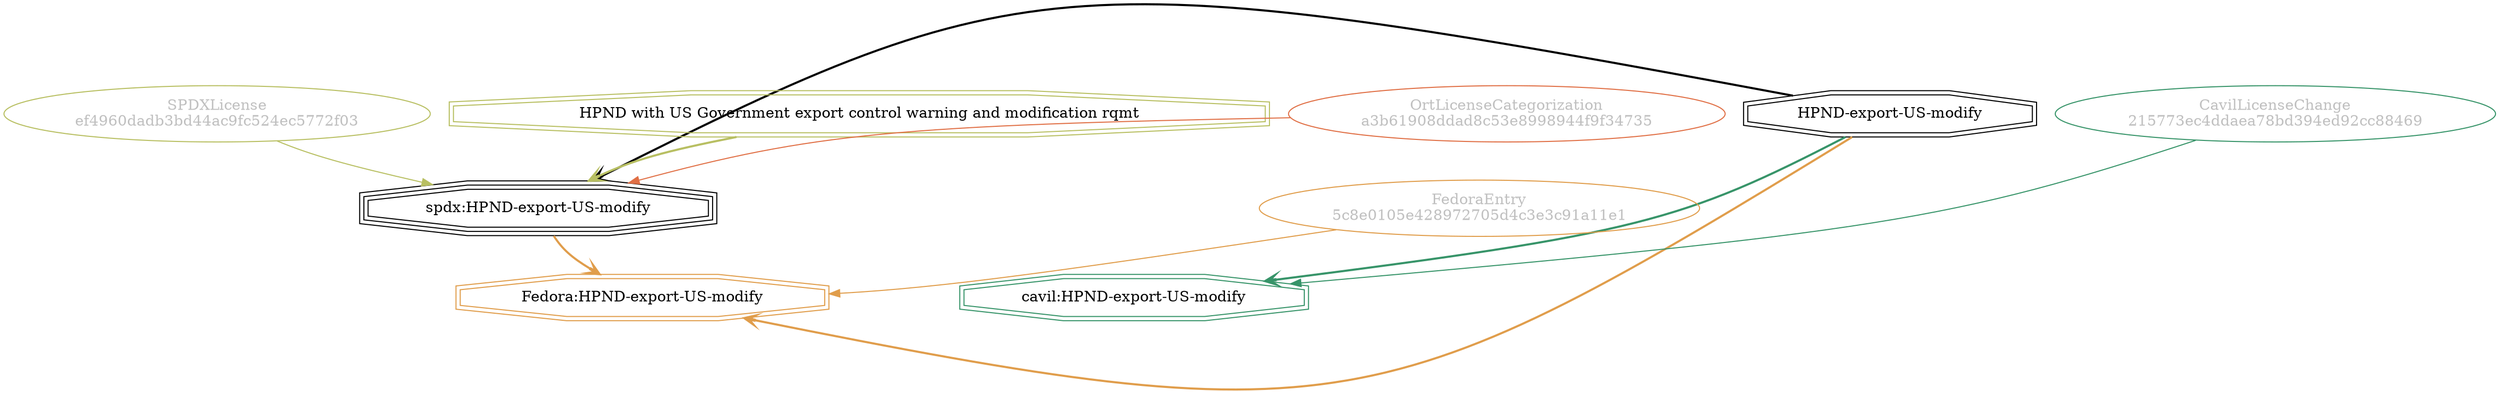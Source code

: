 strict digraph {
    node [shape=box];
    graph [splines=curved];
    2166 [label="SPDXLicense\nef4960dadb3bd44ac9fc524ec5772f03"
         ,fontcolor=gray
         ,color="#b8bf62"
         ,fillcolor="beige;1"
         ,shape=ellipse];
    2167 [label="spdx:HPND-export-US-modify"
         ,shape=tripleoctagon];
    2168 [label="HPND-export-US-modify"
         ,shape=doubleoctagon];
    2169 [label="HPND with US Government export control warning and modification rqmt"
         ,color="#b8bf62"
         ,shape=doubleoctagon];
    6763 [label="FedoraEntry\n5c8e0105e428972705d4c3e3c91a11e1"
         ,fontcolor=gray
         ,color="#e09d4b"
         ,fillcolor="beige;1"
         ,shape=ellipse];
    6764 [label="Fedora:HPND-export-US-modify"
         ,color="#e09d4b"
         ,shape=doubleoctagon];
    28748 [label="OrtLicenseCategorization\na3b61908ddad8c53e8998944f9f34735"
          ,fontcolor=gray
          ,color="#e06f45"
          ,fillcolor="beige;1"
          ,shape=ellipse];
    36958 [label="CavilLicenseChange\n215773ec4ddaea78bd394ed92cc88469"
          ,fontcolor=gray
          ,color="#379469"
          ,fillcolor="beige;1"
          ,shape=ellipse];
    36959 [label="cavil:HPND-export-US-modify"
          ,color="#379469"
          ,shape=doubleoctagon];
    2166 -> 2167 [weight=0.5
                 ,color="#b8bf62"];
    2167 -> 6764 [style=bold
                 ,arrowhead=vee
                 ,weight=0.7
                 ,color="#e09d4b"];
    2168 -> 2167 [style=bold
                 ,arrowhead=vee
                 ,weight=0.7];
    2168 -> 6764 [style=bold
                 ,arrowhead=vee
                 ,weight=0.7
                 ,color="#e09d4b"];
    2168 -> 36959 [style=bold
                  ,arrowhead=vee
                  ,weight=0.7
                  ,color="#379469"];
    2168 -> 36959 [style=bold
                  ,arrowhead=vee
                  ,weight=0.7
                  ,color="#379469"];
    2169 -> 2167 [style=bold
                 ,arrowhead=vee
                 ,weight=0.7
                 ,color="#b8bf62"];
    6763 -> 6764 [weight=0.5
                 ,color="#e09d4b"];
    28748 -> 2167 [weight=0.5
                  ,color="#e06f45"];
    36958 -> 36959 [weight=0.5
                   ,color="#379469"];
}
